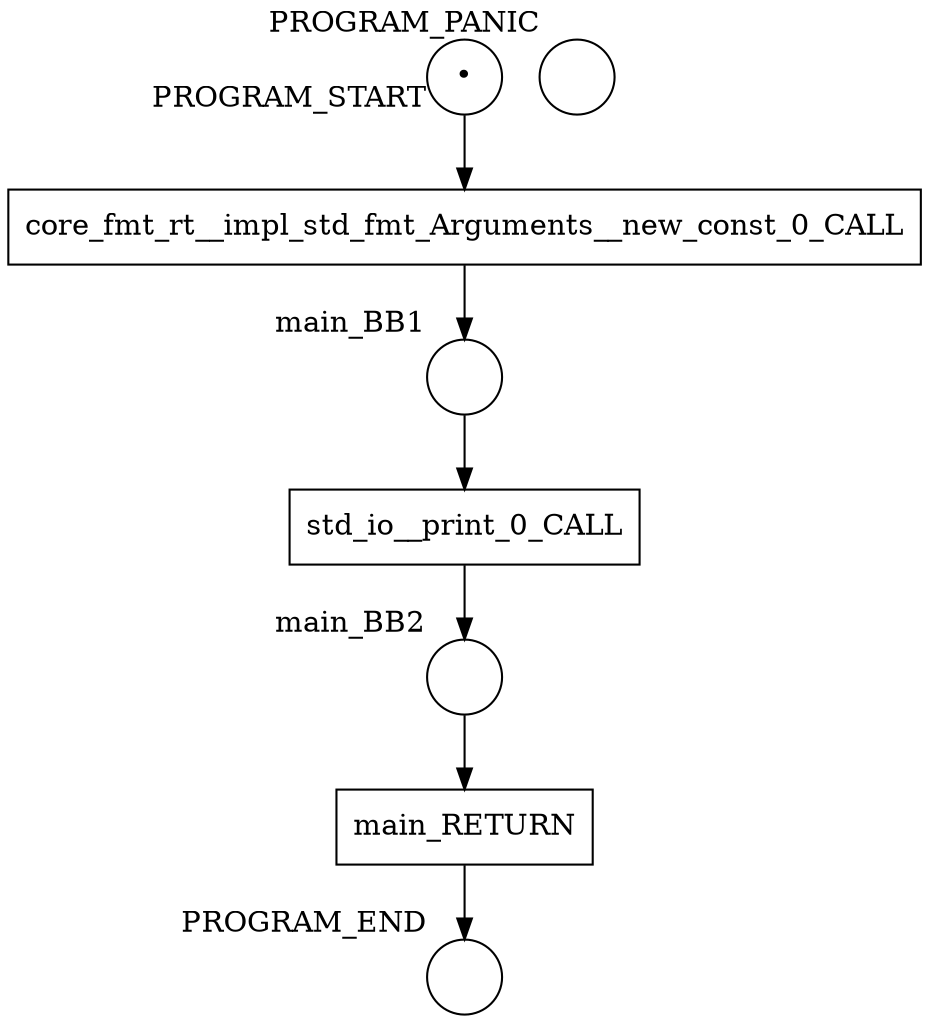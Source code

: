 digraph petrinet {
    PROGRAM_END [shape="circle" xlabel="PROGRAM_END" label=""];
    PROGRAM_PANIC [shape="circle" xlabel="PROGRAM_PANIC" label=""];
    PROGRAM_START [shape="circle" xlabel="PROGRAM_START" label="•"];
    main_BB1 [shape="circle" xlabel="main_BB1" label=""];
    main_BB2 [shape="circle" xlabel="main_BB2" label=""];
    core_fmt_rt__impl_std_fmt_Arguments__new_const_0_CALL [shape="box" xlabel="" label="core_fmt_rt__impl_std_fmt_Arguments__new_const_0_CALL"];
    main_RETURN [shape="box" xlabel="" label="main_RETURN"];
    std_io__print_0_CALL [shape="box" xlabel="" label="std_io__print_0_CALL"];
    PROGRAM_START -> core_fmt_rt__impl_std_fmt_Arguments__new_const_0_CALL;
    main_BB1 -> std_io__print_0_CALL;
    main_BB2 -> main_RETURN;
    core_fmt_rt__impl_std_fmt_Arguments__new_const_0_CALL -> main_BB1;
    main_RETURN -> PROGRAM_END;
    std_io__print_0_CALL -> main_BB2;
}
